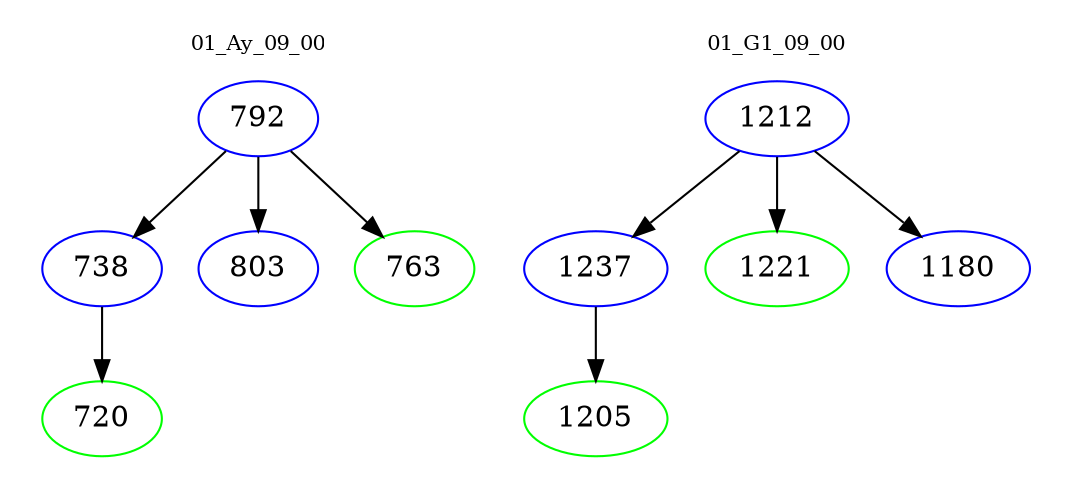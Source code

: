 digraph{
subgraph cluster_0 {
color = white
label = "01_Ay_09_00";
fontsize=10;
T0_792 [label="792", color="blue"]
T0_792 -> T0_738 [color="black"]
T0_738 [label="738", color="blue"]
T0_738 -> T0_720 [color="black"]
T0_720 [label="720", color="green"]
T0_792 -> T0_803 [color="black"]
T0_803 [label="803", color="blue"]
T0_792 -> T0_763 [color="black"]
T0_763 [label="763", color="green"]
}
subgraph cluster_1 {
color = white
label = "01_G1_09_00";
fontsize=10;
T1_1212 [label="1212", color="blue"]
T1_1212 -> T1_1237 [color="black"]
T1_1237 [label="1237", color="blue"]
T1_1237 -> T1_1205 [color="black"]
T1_1205 [label="1205", color="green"]
T1_1212 -> T1_1221 [color="black"]
T1_1221 [label="1221", color="green"]
T1_1212 -> T1_1180 [color="black"]
T1_1180 [label="1180", color="blue"]
}
}
